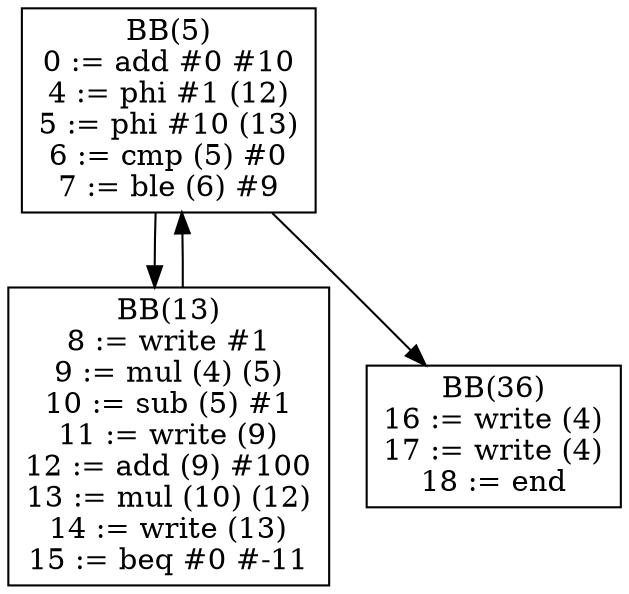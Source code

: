 digraph G {
bb5[shape = box, label = "BB(5)\n" + "0 := add #0 #10\n" + "4 := phi #1 (12)\n" + "5 := phi #10 (13)\n" + "6 := cmp (5) #0\n" + "7 := ble (6) #9\n"];
bb13[shape = box, label = "BB(13)\n" + "8 := write #1\n" + "9 := mul (4) (5)\n" + "10 := sub (5) #1\n" + "11 := write (9)\n" + "12 := add (9) #100\n" + "13 := mul (10) (12)\n" + "14 := write (13)\n" + "15 := beq #0 #-11\n"];
bb36[shape = box, label = "BB(36)\n" + "16 := write (4)\n" + "17 := write (4)\n" + "18 := end\n"];
bb5 -> bb13;
bb5 -> bb36;
bb13 -> bb5;
}
